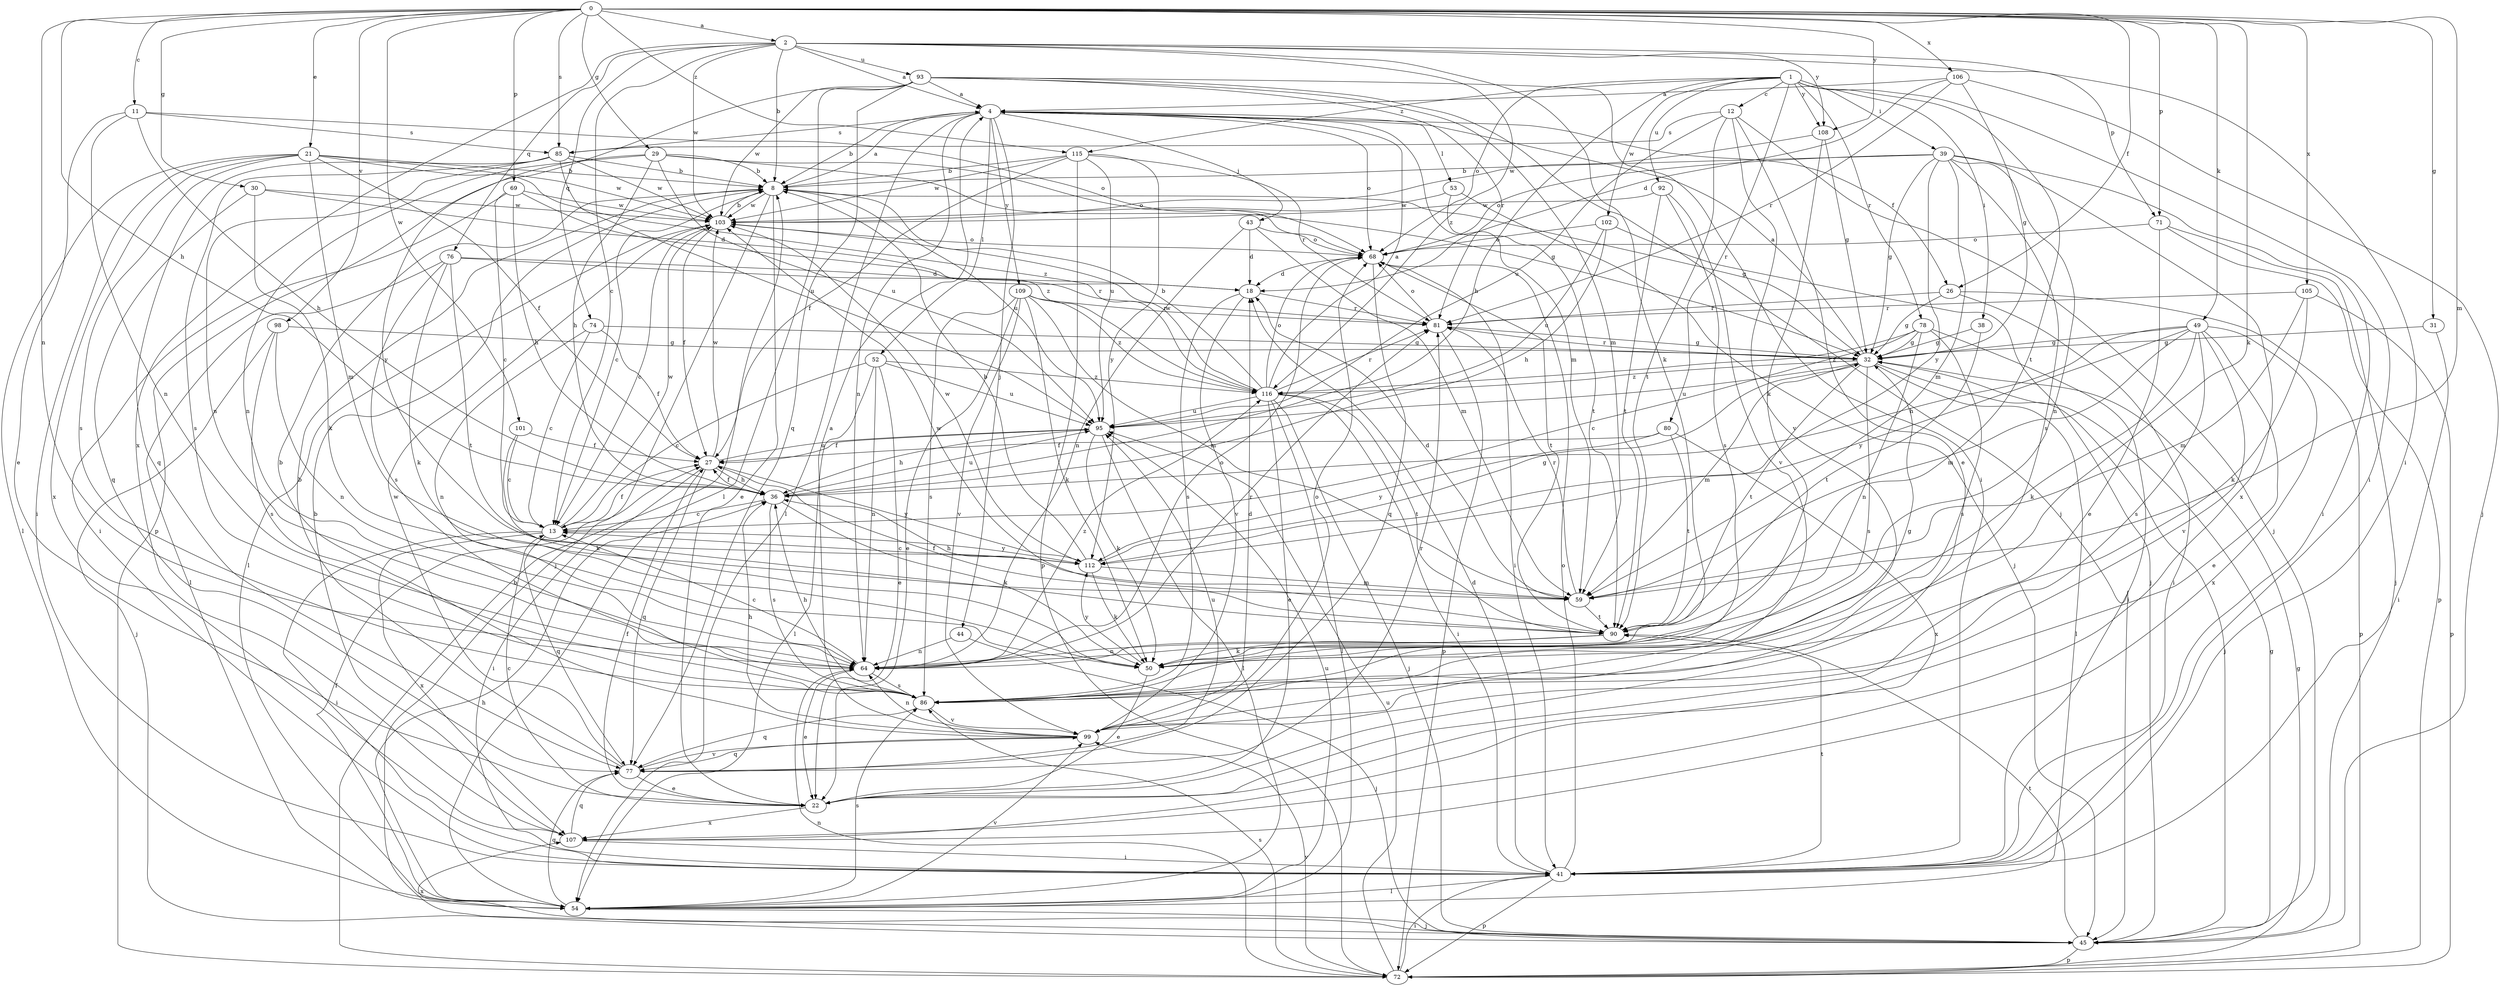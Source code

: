 strict digraph  {
0;
1;
2;
4;
8;
11;
12;
13;
18;
21;
22;
26;
27;
29;
30;
31;
32;
36;
38;
39;
41;
43;
44;
45;
49;
50;
52;
53;
54;
59;
64;
68;
69;
71;
72;
74;
76;
77;
78;
80;
81;
85;
86;
90;
92;
93;
95;
98;
99;
101;
102;
103;
105;
106;
107;
108;
109;
112;
115;
116;
0 -> 2  [label=a];
0 -> 11  [label=c];
0 -> 21  [label=e];
0 -> 26  [label=f];
0 -> 29  [label=g];
0 -> 30  [label=g];
0 -> 31  [label=g];
0 -> 36  [label=h];
0 -> 49  [label=k];
0 -> 50  [label=k];
0 -> 59  [label=m];
0 -> 64  [label=n];
0 -> 69  [label=p];
0 -> 71  [label=p];
0 -> 85  [label=s];
0 -> 98  [label=v];
0 -> 101  [label=w];
0 -> 105  [label=x];
0 -> 106  [label=x];
0 -> 108  [label=y];
0 -> 115  [label=z];
1 -> 12  [label=c];
1 -> 36  [label=h];
1 -> 38  [label=i];
1 -> 39  [label=i];
1 -> 41  [label=i];
1 -> 68  [label=o];
1 -> 78  [label=r];
1 -> 80  [label=r];
1 -> 90  [label=t];
1 -> 92  [label=u];
1 -> 102  [label=w];
1 -> 108  [label=y];
1 -> 115  [label=z];
2 -> 4  [label=a];
2 -> 8  [label=b];
2 -> 13  [label=c];
2 -> 41  [label=i];
2 -> 50  [label=k];
2 -> 71  [label=p];
2 -> 74  [label=q];
2 -> 76  [label=q];
2 -> 93  [label=u];
2 -> 103  [label=w];
2 -> 107  [label=x];
2 -> 108  [label=y];
2 -> 116  [label=z];
4 -> 8  [label=b];
4 -> 26  [label=f];
4 -> 43  [label=j];
4 -> 44  [label=j];
4 -> 52  [label=l];
4 -> 53  [label=l];
4 -> 54  [label=l];
4 -> 59  [label=m];
4 -> 64  [label=n];
4 -> 68  [label=o];
4 -> 85  [label=s];
4 -> 109  [label=y];
8 -> 4  [label=a];
8 -> 13  [label=c];
8 -> 22  [label=e];
8 -> 32  [label=g];
8 -> 45  [label=j];
8 -> 95  [label=u];
8 -> 103  [label=w];
11 -> 22  [label=e];
11 -> 36  [label=h];
11 -> 64  [label=n];
11 -> 68  [label=o];
11 -> 85  [label=s];
12 -> 22  [label=e];
12 -> 45  [label=j];
12 -> 85  [label=s];
12 -> 90  [label=t];
12 -> 95  [label=u];
12 -> 99  [label=v];
13 -> 27  [label=f];
13 -> 41  [label=i];
13 -> 77  [label=q];
13 -> 103  [label=w];
13 -> 107  [label=x];
13 -> 112  [label=y];
18 -> 81  [label=r];
18 -> 86  [label=s];
18 -> 99  [label=v];
21 -> 8  [label=b];
21 -> 27  [label=f];
21 -> 41  [label=i];
21 -> 54  [label=l];
21 -> 59  [label=m];
21 -> 86  [label=s];
21 -> 103  [label=w];
21 -> 107  [label=x];
21 -> 116  [label=z];
22 -> 13  [label=c];
22 -> 27  [label=f];
22 -> 107  [label=x];
26 -> 32  [label=g];
26 -> 41  [label=i];
26 -> 72  [label=p];
26 -> 81  [label=r];
27 -> 36  [label=h];
27 -> 41  [label=i];
27 -> 77  [label=q];
27 -> 95  [label=u];
27 -> 103  [label=w];
27 -> 112  [label=y];
29 -> 8  [label=b];
29 -> 32  [label=g];
29 -> 36  [label=h];
29 -> 64  [label=n];
29 -> 68  [label=o];
29 -> 95  [label=u];
29 -> 112  [label=y];
30 -> 18  [label=d];
30 -> 50  [label=k];
30 -> 77  [label=q];
30 -> 103  [label=w];
31 -> 32  [label=g];
31 -> 41  [label=i];
32 -> 4  [label=a];
32 -> 45  [label=j];
32 -> 54  [label=l];
32 -> 59  [label=m];
32 -> 81  [label=r];
32 -> 86  [label=s];
32 -> 90  [label=t];
32 -> 95  [label=u];
32 -> 116  [label=z];
36 -> 13  [label=c];
36 -> 27  [label=f];
36 -> 50  [label=k];
36 -> 86  [label=s];
36 -> 95  [label=u];
38 -> 32  [label=g];
38 -> 90  [label=t];
39 -> 8  [label=b];
39 -> 32  [label=g];
39 -> 41  [label=i];
39 -> 59  [label=m];
39 -> 64  [label=n];
39 -> 68  [label=o];
39 -> 86  [label=s];
39 -> 107  [label=x];
39 -> 112  [label=y];
41 -> 18  [label=d];
41 -> 54  [label=l];
41 -> 68  [label=o];
41 -> 72  [label=p];
41 -> 90  [label=t];
43 -> 18  [label=d];
43 -> 59  [label=m];
43 -> 64  [label=n];
43 -> 68  [label=o];
44 -> 45  [label=j];
44 -> 64  [label=n];
45 -> 32  [label=g];
45 -> 72  [label=p];
45 -> 90  [label=t];
45 -> 107  [label=x];
49 -> 22  [label=e];
49 -> 32  [label=g];
49 -> 36  [label=h];
49 -> 50  [label=k];
49 -> 59  [label=m];
49 -> 86  [label=s];
49 -> 99  [label=v];
49 -> 107  [label=x];
49 -> 112  [label=y];
50 -> 22  [label=e];
50 -> 112  [label=y];
52 -> 13  [label=c];
52 -> 22  [label=e];
52 -> 54  [label=l];
52 -> 64  [label=n];
52 -> 95  [label=u];
52 -> 116  [label=z];
53 -> 45  [label=j];
53 -> 90  [label=t];
53 -> 103  [label=w];
54 -> 27  [label=f];
54 -> 36  [label=h];
54 -> 45  [label=j];
54 -> 77  [label=q];
54 -> 86  [label=s];
54 -> 95  [label=u];
54 -> 99  [label=v];
59 -> 18  [label=d];
59 -> 36  [label=h];
59 -> 81  [label=r];
59 -> 90  [label=t];
64 -> 13  [label=c];
64 -> 22  [label=e];
64 -> 68  [label=o];
64 -> 81  [label=r];
64 -> 86  [label=s];
64 -> 116  [label=z];
68 -> 18  [label=d];
68 -> 41  [label=i];
68 -> 77  [label=q];
68 -> 90  [label=t];
69 -> 13  [label=c];
69 -> 36  [label=h];
69 -> 41  [label=i];
69 -> 103  [label=w];
69 -> 116  [label=z];
71 -> 22  [label=e];
71 -> 45  [label=j];
71 -> 68  [label=o];
71 -> 72  [label=p];
72 -> 8  [label=b];
72 -> 32  [label=g];
72 -> 41  [label=i];
72 -> 64  [label=n];
72 -> 86  [label=s];
72 -> 95  [label=u];
72 -> 99  [label=v];
74 -> 13  [label=c];
74 -> 27  [label=f];
74 -> 32  [label=g];
74 -> 64  [label=n];
76 -> 18  [label=d];
76 -> 50  [label=k];
76 -> 54  [label=l];
76 -> 81  [label=r];
76 -> 86  [label=s];
76 -> 90  [label=t];
77 -> 8  [label=b];
77 -> 22  [label=e];
77 -> 81  [label=r];
77 -> 95  [label=u];
77 -> 99  [label=v];
77 -> 103  [label=w];
78 -> 13  [label=c];
78 -> 32  [label=g];
78 -> 41  [label=i];
78 -> 64  [label=n];
78 -> 86  [label=s];
78 -> 116  [label=z];
80 -> 27  [label=f];
80 -> 90  [label=t];
80 -> 107  [label=x];
80 -> 112  [label=y];
81 -> 32  [label=g];
81 -> 68  [label=o];
81 -> 72  [label=p];
85 -> 8  [label=b];
85 -> 64  [label=n];
85 -> 77  [label=q];
85 -> 86  [label=s];
85 -> 95  [label=u];
85 -> 103  [label=w];
86 -> 32  [label=g];
86 -> 36  [label=h];
86 -> 77  [label=q];
86 -> 99  [label=v];
90 -> 27  [label=f];
90 -> 50  [label=k];
90 -> 64  [label=n];
90 -> 103  [label=w];
92 -> 86  [label=s];
92 -> 90  [label=t];
92 -> 99  [label=v];
92 -> 103  [label=w];
93 -> 4  [label=a];
93 -> 41  [label=i];
93 -> 45  [label=j];
93 -> 54  [label=l];
93 -> 59  [label=m];
93 -> 72  [label=p];
93 -> 77  [label=q];
93 -> 81  [label=r];
93 -> 103  [label=w];
95 -> 27  [label=f];
95 -> 36  [label=h];
95 -> 50  [label=k];
95 -> 54  [label=l];
98 -> 32  [label=g];
98 -> 45  [label=j];
98 -> 64  [label=n];
98 -> 86  [label=s];
99 -> 4  [label=a];
99 -> 8  [label=b];
99 -> 18  [label=d];
99 -> 36  [label=h];
99 -> 64  [label=n];
99 -> 68  [label=o];
99 -> 77  [label=q];
101 -> 13  [label=c];
101 -> 27  [label=f];
101 -> 50  [label=k];
102 -> 36  [label=h];
102 -> 45  [label=j];
102 -> 68  [label=o];
102 -> 95  [label=u];
103 -> 8  [label=b];
103 -> 13  [label=c];
103 -> 27  [label=f];
103 -> 54  [label=l];
103 -> 68  [label=o];
105 -> 50  [label=k];
105 -> 59  [label=m];
105 -> 72  [label=p];
105 -> 81  [label=r];
106 -> 4  [label=a];
106 -> 18  [label=d];
106 -> 32  [label=g];
106 -> 45  [label=j];
106 -> 81  [label=r];
107 -> 8  [label=b];
107 -> 41  [label=i];
107 -> 77  [label=q];
108 -> 32  [label=g];
108 -> 50  [label=k];
108 -> 103  [label=w];
109 -> 22  [label=e];
109 -> 50  [label=k];
109 -> 59  [label=m];
109 -> 81  [label=r];
109 -> 86  [label=s];
109 -> 99  [label=v];
109 -> 116  [label=z];
112 -> 8  [label=b];
112 -> 13  [label=c];
112 -> 32  [label=g];
112 -> 50  [label=k];
112 -> 59  [label=m];
112 -> 103  [label=w];
115 -> 8  [label=b];
115 -> 27  [label=f];
115 -> 72  [label=p];
115 -> 81  [label=r];
115 -> 95  [label=u];
115 -> 103  [label=w];
115 -> 112  [label=y];
116 -> 4  [label=a];
116 -> 8  [label=b];
116 -> 22  [label=e];
116 -> 41  [label=i];
116 -> 45  [label=j];
116 -> 54  [label=l];
116 -> 68  [label=o];
116 -> 81  [label=r];
116 -> 90  [label=t];
116 -> 95  [label=u];
116 -> 103  [label=w];
}
